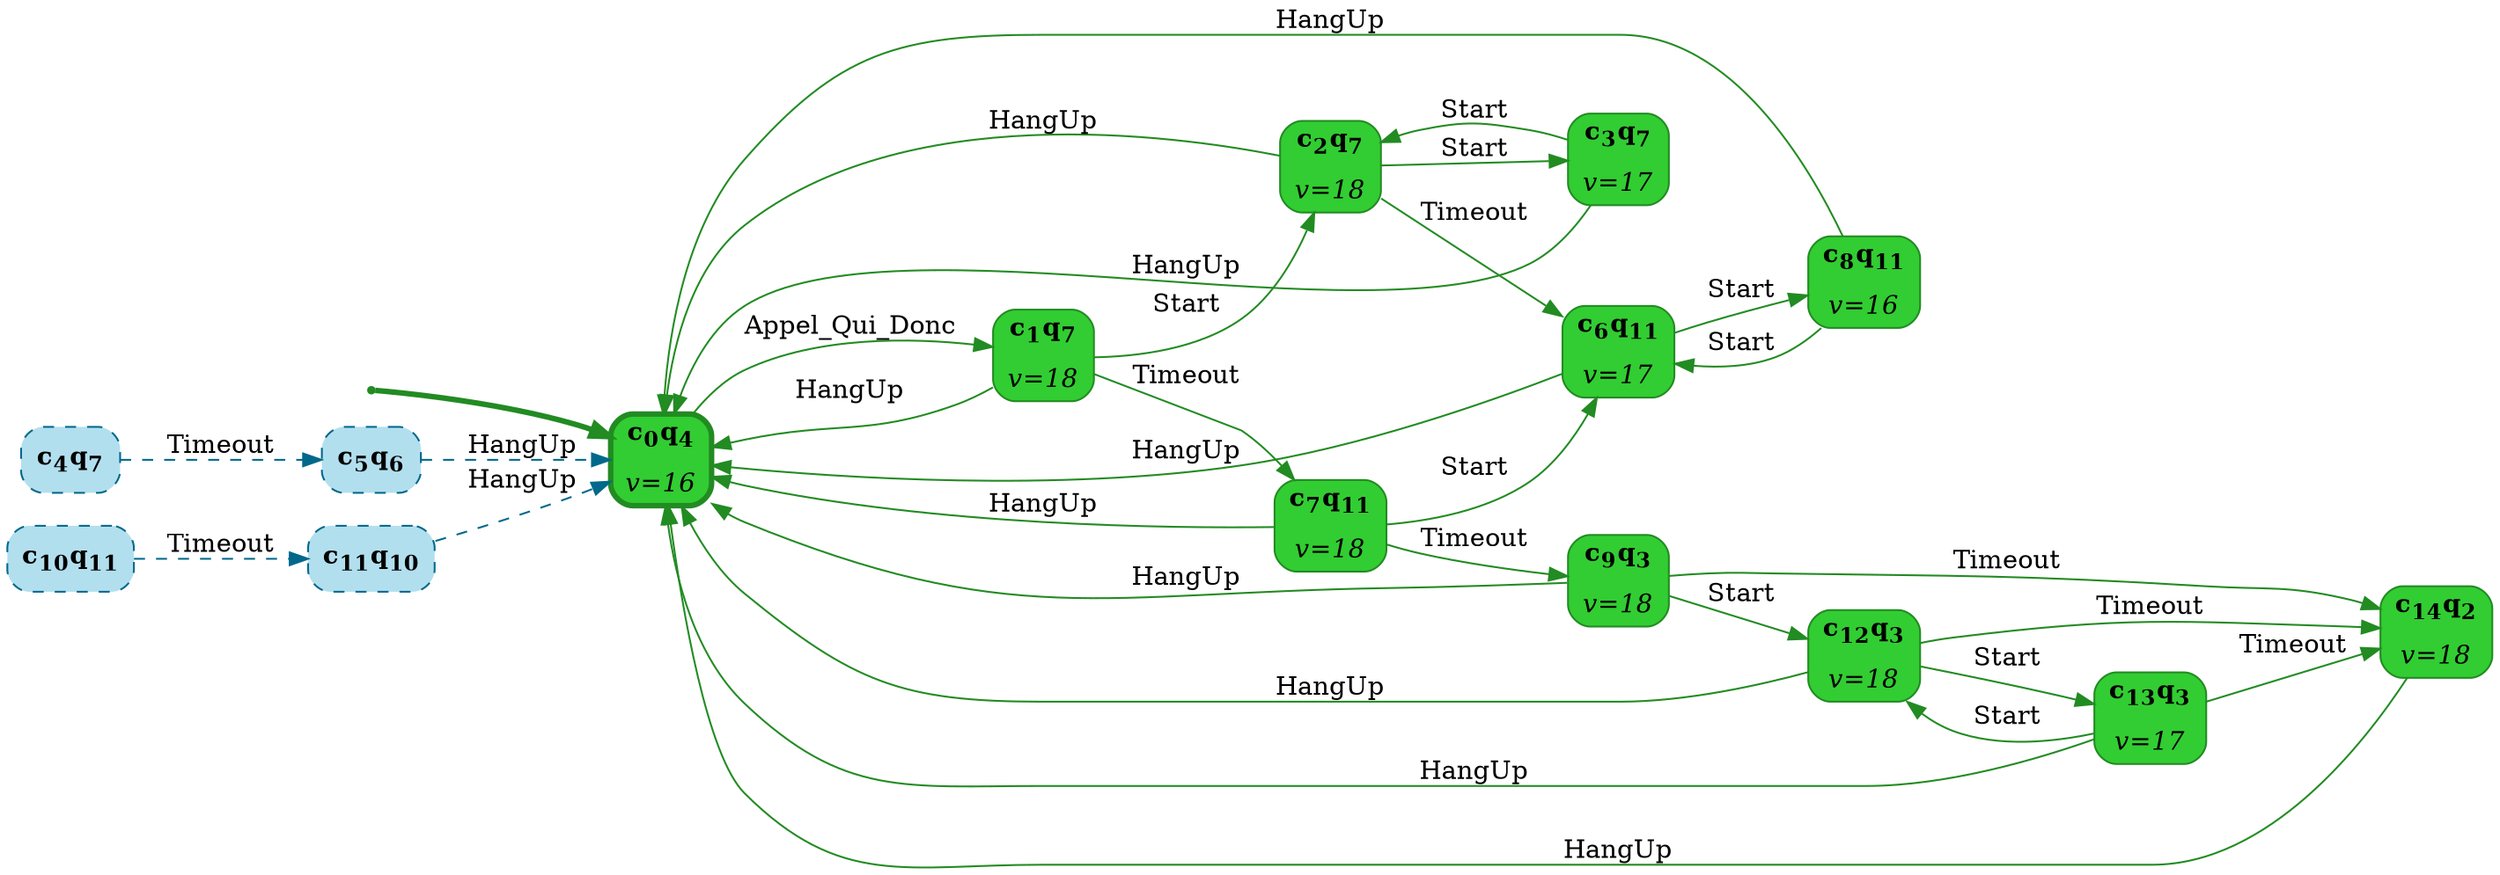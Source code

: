 digraph g {

	rankdir="LR"

	__invisible__[shape="point", color="forestgreen"]
	c0q4[label=<<b>c<sub>0</sub>q<sub>4</sub></b><br/><br/><i>v=16</i>>, shape="box", style="rounded, filled", fillcolor="limegreen", color="forestgreen", penwidth=3] // Initial
	c1q7[label=<<b>c<sub>1</sub>q<sub>7</sub></b><br/><br/><i>v=18</i>>, shape="box", style="rounded, filled", fillcolor="limegreen", color="forestgreen"]
	c2q7[label=<<b>c<sub>2</sub>q<sub>7</sub></b><br/><br/><i>v=18</i>>, shape="box", style="rounded, filled", fillcolor="limegreen", color="forestgreen"]
	c6q11[label=<<b>c<sub>6</sub>q<sub>11</sub></b><br/><br/><i>v=17</i>>, shape="box", style="rounded, filled", fillcolor="limegreen", color="forestgreen"]
	c8q11[label=<<b>c<sub>8</sub>q<sub>11</sub></b><br/><br/><i>v=16</i>>, shape="box", style="rounded, filled", fillcolor="limegreen", color="forestgreen"]
	c3q7[label=<<b>c<sub>3</sub>q<sub>7</sub></b><br/><br/><i>v=17</i>>, shape="box", style="rounded, filled", fillcolor="limegreen", color="forestgreen"]
	c7q11[label=<<b>c<sub>7</sub>q<sub>11</sub></b><br/><br/><i>v=18</i>>, shape="box", style="rounded, filled", fillcolor="limegreen", color="forestgreen"]
	c9q3[label=<<b>c<sub>9</sub>q<sub>3</sub></b><br/><br/><i>v=18</i>>, shape="box", style="rounded, filled", fillcolor="limegreen", color="forestgreen"]
	c12q3[label=<<b>c<sub>12</sub>q<sub>3</sub></b><br/><br/><i>v=18</i>>, shape="box", style="rounded, filled", fillcolor="limegreen", color="forestgreen"]
	c14q2[label=<<b>c<sub>14</sub>q<sub>2</sub></b><br/><br/><i>v=18</i>>, shape="box", style="rounded, filled", fillcolor="limegreen", color="forestgreen"]
	c13q3[label=<<b>c<sub>13</sub>q<sub>3</sub></b><br/><br/><i>v=17</i>>, shape="box", style="rounded, filled", fillcolor="limegreen", color="forestgreen"]
	c4q7[label=<<b>c<sub>4</sub>q<sub>7</sub></b>>, shape="box", style="rounded, filled, dashed", fillcolor="lightblue2", color="deepskyblue4"]
	c5q6[label=<<b>c<sub>5</sub>q<sub>6</sub></b>>, shape="box", style="rounded, filled, dashed", fillcolor="lightblue2", color="deepskyblue4"]
	c10q11[label=<<b>c<sub>10</sub>q<sub>11</sub></b>>, shape="box", style="rounded, filled, dashed", fillcolor="lightblue2", color="deepskyblue4"]
	c11q10[label=<<b>c<sub>11</sub>q<sub>10</sub></b>>, shape="box", style="rounded, filled, dashed", fillcolor="lightblue2", color="deepskyblue4"]

	__invisible__ -> c0q4[penwidth=3, color="forestgreen"]
	c0q4 -> c1q7[label=<Appel_Qui_Donc>, color="forestgreen"]
	c1q7 -> c0q4[label=<HangUp>, color="forestgreen"]
	c1q7 -> c2q7[label=<Start>, color="forestgreen"]
	c2q7 -> c6q11[label=<Timeout>, color="forestgreen"]
	c6q11 -> c0q4[label=<HangUp>, color="forestgreen"]
	c6q11 -> c8q11[label=<Start>, color="forestgreen"]
	c8q11 -> c6q11[label=<Start>, color="forestgreen"]
	c8q11 -> c0q4[label=<HangUp>, color="forestgreen"]
	c2q7 -> c0q4[label=<HangUp>, color="forestgreen"]
	c2q7 -> c3q7[label=<Start>, color="forestgreen"]
	c3q7 -> c2q7[label=<Start>, color="forestgreen"]
	c3q7 -> c0q4[label=<HangUp>, color="forestgreen"]
	c1q7 -> c7q11[label=<Timeout>, color="forestgreen"]
	c7q11 -> c0q4[label=<HangUp>, color="forestgreen"]
	c7q11 -> c6q11[label=<Start>, color="forestgreen"]
	c7q11 -> c9q3[label=<Timeout>, color="forestgreen"]
	c9q3 -> c0q4[label=<HangUp>, color="forestgreen"]
	c9q3 -> c12q3[label=<Start>, color="forestgreen"]
	c12q3 -> c14q2[label=<Timeout>, color="forestgreen"]
	c14q2 -> c0q4[label=<HangUp>, color="forestgreen"]
	c12q3 -> c0q4[label=<HangUp>, color="forestgreen"]
	c12q3 -> c13q3[label=<Start>, color="forestgreen"]
	c13q3 -> c12q3[label=<Start>, color="forestgreen"]
	c13q3 -> c0q4[label=<HangUp>, color="forestgreen"]
	c13q3 -> c14q2[label=<Timeout>, color="forestgreen"]
	c9q3 -> c14q2[label=<Timeout>, color="forestgreen"]
	c4q7 -> c5q6[label=<Timeout>, color="deepskyblue4", style="dashed"]
	c5q6 -> c0q4[label=<HangUp>, color="deepskyblue4", style="dashed"]
	c10q11 -> c11q10[label=<Timeout>, color="deepskyblue4", style="dashed"]
	c11q10 -> c0q4[label=<HangUp>, color="deepskyblue4", style="dashed"]

}
